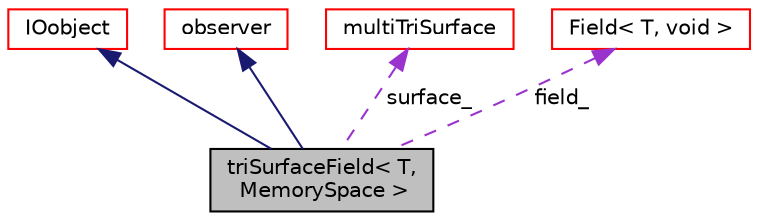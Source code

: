 digraph "triSurfaceField&lt; T, MemorySpace &gt;"
{
 // LATEX_PDF_SIZE
  edge [fontname="Helvetica",fontsize="10",labelfontname="Helvetica",labelfontsize="10"];
  node [fontname="Helvetica",fontsize="10",shape=record];
  Node1 [label="triSurfaceField\< T,\l MemorySpace \>",height=0.2,width=0.4,color="black", fillcolor="grey75", style="filled", fontcolor="black",tooltip=" "];
  Node2 -> Node1 [dir="back",color="midnightblue",fontsize="10",style="solid",fontname="Helvetica"];
  Node2 [label="IOobject",height=0.2,width=0.4,color="red", fillcolor="white", style="filled",URL="$classpFlow_1_1IOobject.html",tooltip=" "];
  Node14 -> Node1 [dir="back",color="midnightblue",fontsize="10",style="solid",fontname="Helvetica"];
  Node14 [label="observer",height=0.2,width=0.4,color="red", fillcolor="white", style="filled",URL="$classpFlow_1_1observer.html",tooltip=" "];
  Node17 -> Node1 [dir="back",color="darkorchid3",fontsize="10",style="dashed",label=" surface_" ,fontname="Helvetica"];
  Node17 [label="multiTriSurface",height=0.2,width=0.4,color="red", fillcolor="white", style="filled",URL="$classpFlow_1_1multiTriSurface.html",tooltip=" "];
  Node32 -> Node1 [dir="back",color="darkorchid3",fontsize="10",style="dashed",label=" field_" ,fontname="Helvetica"];
  Node32 [label="Field\< T, void \>",height=0.2,width=0.4,color="red", fillcolor="white", style="filled",URL="$classpFlow_1_1Field.html",tooltip=" "];
}
